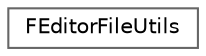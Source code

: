 digraph "Graphical Class Hierarchy"
{
 // INTERACTIVE_SVG=YES
 // LATEX_PDF_SIZE
  bgcolor="transparent";
  edge [fontname=Helvetica,fontsize=10,labelfontname=Helvetica,labelfontsize=10];
  node [fontname=Helvetica,fontsize=10,shape=box,height=0.2,width=0.4];
  rankdir="LR";
  Node0 [id="Node000000",label="FEditorFileUtils",height=0.2,width=0.4,color="grey40", fillcolor="white", style="filled",URL="$db/d44/classFEditorFileUtils.html",tooltip="This class is a wrapper for editor loading and saving functionality It is meant to contain only funct..."];
}
